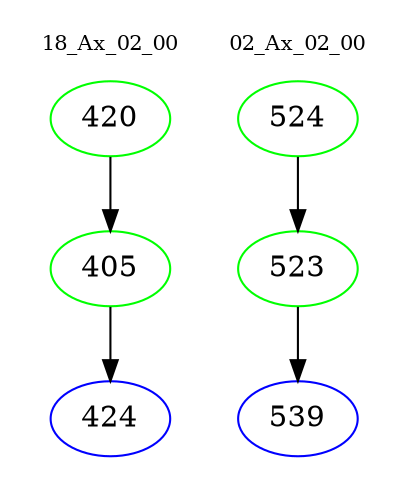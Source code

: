 digraph{
subgraph cluster_0 {
color = white
label = "18_Ax_02_00";
fontsize=10;
T0_420 [label="420", color="green"]
T0_420 -> T0_405 [color="black"]
T0_405 [label="405", color="green"]
T0_405 -> T0_424 [color="black"]
T0_424 [label="424", color="blue"]
}
subgraph cluster_1 {
color = white
label = "02_Ax_02_00";
fontsize=10;
T1_524 [label="524", color="green"]
T1_524 -> T1_523 [color="black"]
T1_523 [label="523", color="green"]
T1_523 -> T1_539 [color="black"]
T1_539 [label="539", color="blue"]
}
}
